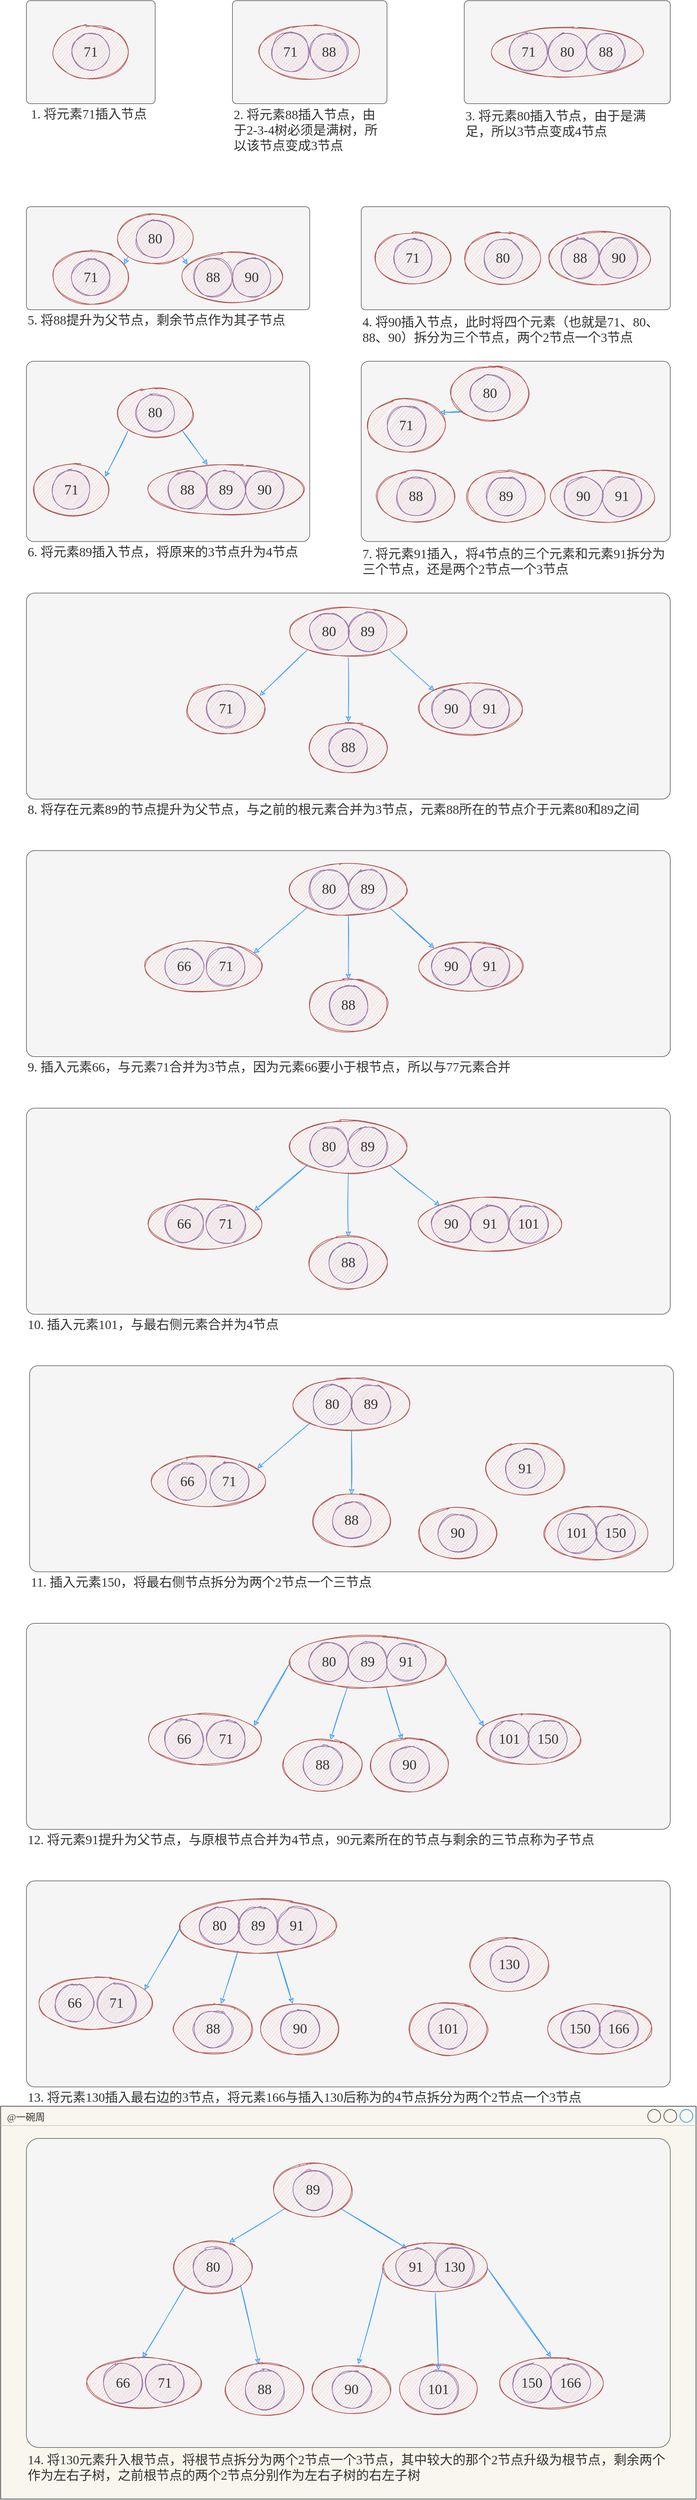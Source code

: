 <mxfile version="16.5.1" type="device"><diagram id="x1Kf8H1q3myXhaJAOiF7" name="第 1 页"><mxGraphModel dx="1289" dy="761" grid="1" gridSize="10" guides="1" tooltips="1" connect="1" arrows="1" fold="1" page="0" pageScale="1" pageWidth="827" pageHeight="1169" math="0" shadow="0"><root><mxCell id="0"/><mxCell id="1" parent="0"/><mxCell id="NaBA5yYeSIpX-ZdXdf0N-287" value="&lt;span style=&quot;color: rgb(51 , 51 , 51) ; text-align: center&quot;&gt;&lt;font style=&quot;font-size: 15px&quot;&gt;@一碗周&lt;/font&gt;&lt;/span&gt;" style="strokeWidth=1;shadow=0;dashed=0;align=center;html=1;shape=mxgraph.mockup.containers.window;align=left;verticalAlign=top;spacingLeft=8;strokeColor2=#008cff;strokeColor3=#c4c4c4;mainText=;fontSize=17;labelBackgroundColor=none;sketch=0;fontFamily=Comic Sans MS;fillColor=#f9f7ed;strokeColor=#36393d;" vertex="1" parent="1"><mxGeometry x="360" y="3630" width="1080" height="610" as="geometry"/></mxCell><mxCell id="NaBA5yYeSIpX-ZdXdf0N-50" value="" style="rounded=1;whiteSpace=wrap;html=1;sketch=0;fontFamily=Comic Sans MS;fontSize=20;fontColor=#333333;arcSize=4;fillColor=#f5f5f5;strokeColor=#666666;" vertex="1" parent="1"><mxGeometry x="1080" y="360" width="320" height="160" as="geometry"/></mxCell><mxCell id="NaBA5yYeSIpX-ZdXdf0N-48" value="" style="rounded=1;whiteSpace=wrap;html=1;sketch=0;fontFamily=Comic Sans MS;fontSize=20;fontColor=#333333;arcSize=4;fillColor=#f5f5f5;strokeColor=#666666;" vertex="1" parent="1"><mxGeometry x="720" y="360" width="240" height="160" as="geometry"/></mxCell><mxCell id="NaBA5yYeSIpX-ZdXdf0N-45" value="" style="rounded=1;whiteSpace=wrap;html=1;sketch=0;fontFamily=Comic Sans MS;fontSize=20;fontColor=#333333;arcSize=4;fillColor=#f5f5f5;strokeColor=#666666;" vertex="1" parent="1"><mxGeometry x="400" y="360" width="200" height="160" as="geometry"/></mxCell><mxCell id="NaBA5yYeSIpX-ZdXdf0N-3" value="" style="ellipse;whiteSpace=wrap;html=1;sketch=1;fillColor=#f8cecc;strokeColor=#b85450;" vertex="1" parent="1"><mxGeometry x="760" y="400" width="160" height="80" as="geometry"/></mxCell><mxCell id="NaBA5yYeSIpX-ZdXdf0N-1" value="&lt;span style=&quot;color: rgb(51 , 51 , 51) ; font-family: &amp;#34;comic sans ms&amp;#34; ; font-size: 22px&quot;&gt;71&lt;/span&gt;" style="ellipse;whiteSpace=wrap;html=1;fillColor=#e1d5e7;strokeColor=#9673a6;sketch=1;" vertex="1" parent="1"><mxGeometry x="780" y="410" width="60" height="60" as="geometry"/></mxCell><mxCell id="NaBA5yYeSIpX-ZdXdf0N-2" value="" style="ellipse;whiteSpace=wrap;html=1;sketch=1;fillColor=#f8cecc;strokeColor=#b85450;" vertex="1" parent="1"><mxGeometry x="440" y="400" width="120" height="80" as="geometry"/></mxCell><mxCell id="NaBA5yYeSIpX-ZdXdf0N-5" value="&lt;span style=&quot;color: rgb(51 , 51 , 51) ; font-family: &amp;#34;comic sans ms&amp;#34; ; font-size: 22px&quot;&gt;71&lt;/span&gt;" style="ellipse;whiteSpace=wrap;html=1;fillColor=#e1d5e7;strokeColor=#9673a6;sketch=1;" vertex="1" parent="1"><mxGeometry x="470" y="410" width="60" height="60" as="geometry"/></mxCell><mxCell id="NaBA5yYeSIpX-ZdXdf0N-6" value="&lt;font color=&quot;#333333&quot; face=&quot;comic sans ms&quot;&gt;&lt;span style=&quot;font-size: 22px&quot;&gt;88&lt;/span&gt;&lt;/font&gt;" style="ellipse;whiteSpace=wrap;html=1;fillColor=#e1d5e7;strokeColor=#9673a6;sketch=1;" vertex="1" parent="1"><mxGeometry x="840" y="410" width="60" height="60" as="geometry"/></mxCell><mxCell id="NaBA5yYeSIpX-ZdXdf0N-46" value="1. 将元素71插入节点" style="text;html=1;strokeColor=none;fillColor=none;align=left;verticalAlign=middle;whiteSpace=wrap;rounded=0;sketch=0;fontFamily=Comic Sans MS;fontSize=20;fontColor=#333333;" vertex="1" parent="1"><mxGeometry x="405" y="520" width="190" height="30" as="geometry"/></mxCell><mxCell id="NaBA5yYeSIpX-ZdXdf0N-49" value="2. 将元素88插入节点，由于2-3-4树必须是满树，所以该节点变成3节点" style="text;html=1;strokeColor=none;fillColor=none;align=left;verticalAlign=middle;whiteSpace=wrap;rounded=0;sketch=0;fontFamily=Comic Sans MS;fontSize=20;fontColor=#333333;" vertex="1" parent="1"><mxGeometry x="720" y="520" width="240" height="80" as="geometry"/></mxCell><mxCell id="NaBA5yYeSIpX-ZdXdf0N-51" value="" style="ellipse;whiteSpace=wrap;html=1;sketch=1;fillColor=#f8cecc;strokeColor=#b85450;" vertex="1" parent="1"><mxGeometry x="1120" y="400" width="240" height="80" as="geometry"/></mxCell><mxCell id="NaBA5yYeSIpX-ZdXdf0N-52" value="&lt;span style=&quot;color: rgb(51 , 51 , 51) ; font-family: &amp;#34;comic sans ms&amp;#34; ; font-size: 22px&quot;&gt;71&lt;/span&gt;" style="ellipse;whiteSpace=wrap;html=1;fillColor=#e1d5e7;strokeColor=#9673a6;sketch=1;" vertex="1" parent="1"><mxGeometry x="1150" y="410" width="60" height="60" as="geometry"/></mxCell><mxCell id="NaBA5yYeSIpX-ZdXdf0N-53" value="&lt;font style=&quot;font-size: 22px&quot; face=&quot;Comic Sans MS&quot; color=&quot;#333333&quot;&gt;80&lt;/font&gt;" style="ellipse;whiteSpace=wrap;html=1;fillColor=#e1d5e7;strokeColor=#9673a6;sketch=1;" vertex="1" parent="1"><mxGeometry x="1210" y="410" width="60" height="60" as="geometry"/></mxCell><mxCell id="NaBA5yYeSIpX-ZdXdf0N-54" value="&lt;font color=&quot;#333333&quot; face=&quot;Comic Sans MS&quot;&gt;&lt;span style=&quot;font-size: 22px&quot;&gt;88&lt;/span&gt;&lt;/font&gt;" style="ellipse;whiteSpace=wrap;html=1;fillColor=#e1d5e7;strokeColor=#9673a6;sketch=1;" vertex="1" parent="1"><mxGeometry x="1270" y="410" width="60" height="60" as="geometry"/></mxCell><mxCell id="NaBA5yYeSIpX-ZdXdf0N-60" value="3. 将元素80插入节点，由于是满足，所以3节点变成4节点" style="text;html=1;strokeColor=none;fillColor=none;align=left;verticalAlign=middle;whiteSpace=wrap;rounded=0;sketch=0;fontFamily=Comic Sans MS;fontSize=20;fontColor=#333333;" vertex="1" parent="1"><mxGeometry x="1080" y="520" width="320" height="60" as="geometry"/></mxCell><mxCell id="NaBA5yYeSIpX-ZdXdf0N-61" value="" style="rounded=1;whiteSpace=wrap;html=1;sketch=0;fontFamily=Comic Sans MS;fontSize=20;fontColor=#333333;arcSize=4;fillColor=#f5f5f5;strokeColor=#666666;" vertex="1" parent="1"><mxGeometry x="920" y="680" width="480" height="160" as="geometry"/></mxCell><mxCell id="NaBA5yYeSIpX-ZdXdf0N-66" value="4. 将90插入节点，此时将四个元素（也就是71、80、88、90）拆分为三个节点，两个2节点一个3节点" style="text;html=1;strokeColor=none;fillColor=none;align=left;verticalAlign=middle;whiteSpace=wrap;rounded=0;sketch=0;fontFamily=Comic Sans MS;fontSize=20;fontColor=#333333;" vertex="1" parent="1"><mxGeometry x="920" y="840" width="480" height="60" as="geometry"/></mxCell><mxCell id="NaBA5yYeSIpX-ZdXdf0N-71" value="" style="ellipse;whiteSpace=wrap;html=1;sketch=1;fillColor=#f8cecc;strokeColor=#b85450;" vertex="1" parent="1"><mxGeometry x="940" y="720" width="120" height="80" as="geometry"/></mxCell><mxCell id="NaBA5yYeSIpX-ZdXdf0N-72" value="&lt;span style=&quot;color: rgb(51 , 51 , 51) ; font-family: &amp;#34;comic sans ms&amp;#34; ; font-size: 22px&quot;&gt;71&lt;/span&gt;" style="ellipse;whiteSpace=wrap;html=1;fillColor=#e1d5e7;strokeColor=#9673a6;sketch=1;" vertex="1" parent="1"><mxGeometry x="970" y="730" width="60" height="60" as="geometry"/></mxCell><mxCell id="NaBA5yYeSIpX-ZdXdf0N-73" value="" style="ellipse;whiteSpace=wrap;html=1;sketch=1;fillColor=#f8cecc;strokeColor=#b85450;" vertex="1" parent="1"><mxGeometry x="1080" y="720" width="120" height="80" as="geometry"/></mxCell><mxCell id="NaBA5yYeSIpX-ZdXdf0N-74" value="&lt;span style=&quot;color: rgb(51 , 51 , 51) ; font-family: &amp;#34;comic sans ms&amp;#34; ; font-size: 22px&quot;&gt;80&lt;/span&gt;" style="ellipse;whiteSpace=wrap;html=1;fillColor=#e1d5e7;strokeColor=#9673a6;sketch=1;" vertex="1" parent="1"><mxGeometry x="1110" y="730" width="60" height="60" as="geometry"/></mxCell><mxCell id="NaBA5yYeSIpX-ZdXdf0N-75" value="" style="ellipse;whiteSpace=wrap;html=1;sketch=1;fillColor=#f8cecc;strokeColor=#b85450;" vertex="1" parent="1"><mxGeometry x="1210" y="720" width="160" height="80" as="geometry"/></mxCell><mxCell id="NaBA5yYeSIpX-ZdXdf0N-76" value="&lt;span style=&quot;color: rgb(51 , 51 , 51) ; font-family: &amp;#34;comic sans ms&amp;#34; ; font-size: 22px&quot;&gt;88&lt;/span&gt;" style="ellipse;whiteSpace=wrap;html=1;fillColor=#e1d5e7;strokeColor=#9673a6;sketch=1;" vertex="1" parent="1"><mxGeometry x="1230" y="730" width="60" height="60" as="geometry"/></mxCell><mxCell id="NaBA5yYeSIpX-ZdXdf0N-77" value="&lt;font color=&quot;#333333&quot; face=&quot;comic sans ms&quot;&gt;&lt;span style=&quot;font-size: 22px&quot;&gt;90&lt;/span&gt;&lt;/font&gt;" style="ellipse;whiteSpace=wrap;html=1;fillColor=#e1d5e7;strokeColor=#9673a6;sketch=1;" vertex="1" parent="1"><mxGeometry x="1290" y="730" width="60" height="60" as="geometry"/></mxCell><mxCell id="NaBA5yYeSIpX-ZdXdf0N-78" value="" style="rounded=1;whiteSpace=wrap;html=1;sketch=0;fontFamily=Comic Sans MS;fontSize=20;fontColor=#333333;arcSize=4;fillColor=#f5f5f5;strokeColor=#666666;" vertex="1" parent="1"><mxGeometry x="400" y="680" width="440" height="160" as="geometry"/></mxCell><mxCell id="NaBA5yYeSIpX-ZdXdf0N-79" value="5. 将88提升为父节点，剩余节点作为其子节点" style="text;html=1;strokeColor=none;fillColor=none;align=left;verticalAlign=middle;whiteSpace=wrap;rounded=0;sketch=0;fontFamily=Comic Sans MS;fontSize=20;fontColor=#333333;" vertex="1" parent="1"><mxGeometry x="400" y="840" width="480" height="30" as="geometry"/></mxCell><mxCell id="NaBA5yYeSIpX-ZdXdf0N-80" value="" style="ellipse;whiteSpace=wrap;html=1;sketch=1;fillColor=#f8cecc;strokeColor=#b85450;" vertex="1" parent="1"><mxGeometry x="440" y="750" width="120" height="80" as="geometry"/></mxCell><mxCell id="NaBA5yYeSIpX-ZdXdf0N-81" value="&lt;span style=&quot;color: rgb(51 , 51 , 51) ; font-family: &amp;#34;comic sans ms&amp;#34; ; font-size: 22px&quot;&gt;71&lt;/span&gt;" style="ellipse;whiteSpace=wrap;html=1;fillColor=#e1d5e7;strokeColor=#9673a6;sketch=1;" vertex="1" parent="1"><mxGeometry x="470" y="760" width="60" height="60" as="geometry"/></mxCell><mxCell id="NaBA5yYeSIpX-ZdXdf0N-87" style="edgeStyle=none;rounded=0;sketch=1;orthogonalLoop=1;jettySize=auto;html=1;exitX=1;exitY=1;exitDx=0;exitDy=0;entryX=0.063;entryY=0.25;entryDx=0;entryDy=0;entryPerimeter=0;fontFamily=Comic Sans MS;fontSize=20;fontColor=#333333;strokeColor=#3399FF;strokeWidth=1;" edge="1" parent="1" source="NaBA5yYeSIpX-ZdXdf0N-82" target="NaBA5yYeSIpX-ZdXdf0N-84"><mxGeometry relative="1" as="geometry"/></mxCell><mxCell id="NaBA5yYeSIpX-ZdXdf0N-88" style="edgeStyle=none;rounded=0;sketch=1;orthogonalLoop=1;jettySize=auto;html=1;exitX=0;exitY=1;exitDx=0;exitDy=0;entryX=0.934;entryY=0.244;entryDx=0;entryDy=0;entryPerimeter=0;fontFamily=Comic Sans MS;fontSize=20;fontColor=#333333;strokeColor=#3399FF;strokeWidth=1;" edge="1" parent="1" source="NaBA5yYeSIpX-ZdXdf0N-82" target="NaBA5yYeSIpX-ZdXdf0N-80"><mxGeometry relative="1" as="geometry"/></mxCell><mxCell id="NaBA5yYeSIpX-ZdXdf0N-82" value="" style="ellipse;whiteSpace=wrap;html=1;sketch=1;fillColor=#f8cecc;strokeColor=#b85450;" vertex="1" parent="1"><mxGeometry x="540" y="690" width="120" height="80" as="geometry"/></mxCell><mxCell id="NaBA5yYeSIpX-ZdXdf0N-83" value="&lt;span style=&quot;color: rgb(51 , 51 , 51) ; font-family: &amp;#34;comic sans ms&amp;#34; ; font-size: 22px&quot;&gt;80&lt;/span&gt;" style="ellipse;whiteSpace=wrap;html=1;fillColor=#e1d5e7;strokeColor=#9673a6;sketch=1;" vertex="1" parent="1"><mxGeometry x="570" y="700" width="60" height="60" as="geometry"/></mxCell><mxCell id="NaBA5yYeSIpX-ZdXdf0N-84" value="" style="ellipse;whiteSpace=wrap;html=1;sketch=1;fillColor=#f8cecc;strokeColor=#b85450;" vertex="1" parent="1"><mxGeometry x="640" y="750" width="160" height="80" as="geometry"/></mxCell><mxCell id="NaBA5yYeSIpX-ZdXdf0N-85" value="&lt;span style=&quot;color: rgb(51 , 51 , 51) ; font-family: &amp;#34;comic sans ms&amp;#34; ; font-size: 22px&quot;&gt;88&lt;/span&gt;" style="ellipse;whiteSpace=wrap;html=1;fillColor=#e1d5e7;strokeColor=#9673a6;sketch=1;" vertex="1" parent="1"><mxGeometry x="660" y="760" width="60" height="60" as="geometry"/></mxCell><mxCell id="NaBA5yYeSIpX-ZdXdf0N-86" value="&lt;font color=&quot;#333333&quot; face=&quot;comic sans ms&quot;&gt;&lt;span style=&quot;font-size: 22px&quot;&gt;90&lt;/span&gt;&lt;/font&gt;" style="ellipse;whiteSpace=wrap;html=1;fillColor=#e1d5e7;strokeColor=#9673a6;sketch=1;" vertex="1" parent="1"><mxGeometry x="720" y="760" width="60" height="60" as="geometry"/></mxCell><mxCell id="NaBA5yYeSIpX-ZdXdf0N-89" value="" style="rounded=1;whiteSpace=wrap;html=1;sketch=0;fontFamily=Comic Sans MS;fontSize=20;fontColor=#333333;arcSize=4;fillColor=#f5f5f5;strokeColor=#666666;" vertex="1" parent="1"><mxGeometry x="400" y="920" width="440" height="280" as="geometry"/></mxCell><mxCell id="NaBA5yYeSIpX-ZdXdf0N-90" value="6. 将元素89插入节点，将原来的3节点升为4节点" style="text;html=1;strokeColor=none;fillColor=none;align=left;verticalAlign=middle;whiteSpace=wrap;rounded=0;sketch=0;fontFamily=Comic Sans MS;fontSize=20;fontColor=#333333;" vertex="1" parent="1"><mxGeometry x="400" y="1200" width="440" height="30" as="geometry"/></mxCell><mxCell id="NaBA5yYeSIpX-ZdXdf0N-91" value="" style="ellipse;whiteSpace=wrap;html=1;sketch=1;fillColor=#f8cecc;strokeColor=#b85450;" vertex="1" parent="1"><mxGeometry x="410" y="1080" width="120" height="80" as="geometry"/></mxCell><mxCell id="NaBA5yYeSIpX-ZdXdf0N-92" value="&lt;span style=&quot;color: rgb(51 , 51 , 51) ; font-family: &amp;#34;comic sans ms&amp;#34; ; font-size: 22px&quot;&gt;71&lt;/span&gt;" style="ellipse;whiteSpace=wrap;html=1;fillColor=#e1d5e7;strokeColor=#9673a6;sketch=1;" vertex="1" parent="1"><mxGeometry x="440" y="1090" width="60" height="60" as="geometry"/></mxCell><mxCell id="NaBA5yYeSIpX-ZdXdf0N-94" style="edgeStyle=none;rounded=0;sketch=1;orthogonalLoop=1;jettySize=auto;html=1;exitX=0;exitY=1;exitDx=0;exitDy=0;entryX=0.934;entryY=0.244;entryDx=0;entryDy=0;entryPerimeter=0;fontFamily=Comic Sans MS;fontSize=20;fontColor=#333333;strokeColor=#3399FF;strokeWidth=1;" edge="1" parent="1" source="NaBA5yYeSIpX-ZdXdf0N-95" target="NaBA5yYeSIpX-ZdXdf0N-91"><mxGeometry relative="1" as="geometry"/></mxCell><mxCell id="NaBA5yYeSIpX-ZdXdf0N-105" style="edgeStyle=none;rounded=0;sketch=1;orthogonalLoop=1;jettySize=auto;html=1;exitX=1;exitY=1;exitDx=0;exitDy=0;fontFamily=Comic Sans MS;fontSize=20;fontColor=#333333;strokeColor=#3399FF;strokeWidth=1;" edge="1" parent="1" source="NaBA5yYeSIpX-ZdXdf0N-95" target="NaBA5yYeSIpX-ZdXdf0N-101"><mxGeometry relative="1" as="geometry"/></mxCell><mxCell id="NaBA5yYeSIpX-ZdXdf0N-95" value="" style="ellipse;whiteSpace=wrap;html=1;sketch=1;fillColor=#f8cecc;strokeColor=#b85450;" vertex="1" parent="1"><mxGeometry x="540" y="960" width="120" height="80" as="geometry"/></mxCell><mxCell id="NaBA5yYeSIpX-ZdXdf0N-96" value="&lt;span style=&quot;color: rgb(51 , 51 , 51) ; font-family: &amp;#34;comic sans ms&amp;#34; ; font-size: 22px&quot;&gt;80&lt;/span&gt;" style="ellipse;whiteSpace=wrap;html=1;fillColor=#e1d5e7;strokeColor=#9673a6;sketch=1;" vertex="1" parent="1"><mxGeometry x="570" y="970" width="60" height="60" as="geometry"/></mxCell><mxCell id="NaBA5yYeSIpX-ZdXdf0N-101" value="" style="ellipse;whiteSpace=wrap;html=1;sketch=1;fillColor=#f8cecc;strokeColor=#b85450;" vertex="1" parent="1"><mxGeometry x="590" y="1080" width="240" height="80" as="geometry"/></mxCell><mxCell id="NaBA5yYeSIpX-ZdXdf0N-102" value="&lt;font color=&quot;#333333&quot; face=&quot;Comic Sans MS&quot;&gt;&lt;span style=&quot;font-size: 22px&quot;&gt;88&lt;/span&gt;&lt;/font&gt;" style="ellipse;whiteSpace=wrap;html=1;fillColor=#e1d5e7;strokeColor=#9673a6;sketch=1;" vertex="1" parent="1"><mxGeometry x="620" y="1090" width="60" height="60" as="geometry"/></mxCell><mxCell id="NaBA5yYeSIpX-ZdXdf0N-103" value="&lt;font style=&quot;font-size: 22px&quot; face=&quot;Comic Sans MS&quot; color=&quot;#333333&quot;&gt;89&lt;/font&gt;" style="ellipse;whiteSpace=wrap;html=1;fillColor=#e1d5e7;strokeColor=#9673a6;sketch=1;" vertex="1" parent="1"><mxGeometry x="680" y="1090" width="60" height="60" as="geometry"/></mxCell><mxCell id="NaBA5yYeSIpX-ZdXdf0N-104" value="&lt;font color=&quot;#333333&quot; face=&quot;Comic Sans MS&quot;&gt;&lt;span style=&quot;font-size: 22px&quot;&gt;90&lt;/span&gt;&lt;/font&gt;" style="ellipse;whiteSpace=wrap;html=1;fillColor=#e1d5e7;strokeColor=#9673a6;sketch=1;" vertex="1" parent="1"><mxGeometry x="740" y="1090" width="60" height="60" as="geometry"/></mxCell><mxCell id="NaBA5yYeSIpX-ZdXdf0N-106" value="" style="rounded=1;whiteSpace=wrap;html=1;sketch=0;fontFamily=Comic Sans MS;fontSize=20;fontColor=#333333;arcSize=4;fillColor=#f5f5f5;strokeColor=#666666;" vertex="1" parent="1"><mxGeometry x="920" y="920" width="480" height="280" as="geometry"/></mxCell><mxCell id="NaBA5yYeSIpX-ZdXdf0N-107" value="7. 将元素91插入，将4节点的三个元素和元素91拆分为三个节点，还是两个2节点一个3节点" style="text;html=1;strokeColor=none;fillColor=none;align=left;verticalAlign=middle;whiteSpace=wrap;rounded=0;sketch=0;fontFamily=Comic Sans MS;fontSize=20;fontColor=#333333;" vertex="1" parent="1"><mxGeometry x="920" y="1200" width="480" height="60" as="geometry"/></mxCell><mxCell id="NaBA5yYeSIpX-ZdXdf0N-108" value="" style="ellipse;whiteSpace=wrap;html=1;sketch=1;fillColor=#f8cecc;strokeColor=#b85450;" vertex="1" parent="1"><mxGeometry x="930" y="980" width="120" height="80" as="geometry"/></mxCell><mxCell id="NaBA5yYeSIpX-ZdXdf0N-109" value="&lt;span style=&quot;color: rgb(51 , 51 , 51) ; font-family: &amp;#34;comic sans ms&amp;#34; ; font-size: 22px&quot;&gt;71&lt;/span&gt;" style="ellipse;whiteSpace=wrap;html=1;fillColor=#e1d5e7;strokeColor=#9673a6;sketch=1;" vertex="1" parent="1"><mxGeometry x="960" y="990" width="60" height="60" as="geometry"/></mxCell><mxCell id="NaBA5yYeSIpX-ZdXdf0N-110" style="edgeStyle=none;rounded=0;sketch=1;orthogonalLoop=1;jettySize=auto;html=1;exitX=0;exitY=1;exitDx=0;exitDy=0;entryX=0.934;entryY=0.244;entryDx=0;entryDy=0;entryPerimeter=0;fontFamily=Comic Sans MS;fontSize=20;fontColor=#333333;strokeColor=#3399FF;strokeWidth=1;" edge="1" parent="1" source="NaBA5yYeSIpX-ZdXdf0N-112" target="NaBA5yYeSIpX-ZdXdf0N-108"><mxGeometry relative="1" as="geometry"/></mxCell><mxCell id="NaBA5yYeSIpX-ZdXdf0N-112" value="" style="ellipse;whiteSpace=wrap;html=1;sketch=1;fillColor=#f8cecc;strokeColor=#b85450;" vertex="1" parent="1"><mxGeometry x="1060" y="930" width="120" height="80" as="geometry"/></mxCell><mxCell id="NaBA5yYeSIpX-ZdXdf0N-113" value="&lt;span style=&quot;color: rgb(51 , 51 , 51) ; font-family: &amp;#34;comic sans ms&amp;#34; ; font-size: 22px&quot;&gt;80&lt;/span&gt;" style="ellipse;whiteSpace=wrap;html=1;fillColor=#e1d5e7;strokeColor=#9673a6;sketch=1;" vertex="1" parent="1"><mxGeometry x="1090" y="940" width="60" height="60" as="geometry"/></mxCell><mxCell id="NaBA5yYeSIpX-ZdXdf0N-118" value="" style="ellipse;whiteSpace=wrap;html=1;sketch=1;fillColor=#f8cecc;strokeColor=#b85450;" vertex="1" parent="1"><mxGeometry x="945" y="1090" width="120" height="80" as="geometry"/></mxCell><mxCell id="NaBA5yYeSIpX-ZdXdf0N-119" value="&lt;span style=&quot;color: rgb(51 , 51 , 51) ; font-family: &amp;#34;comic sans ms&amp;#34; ; font-size: 22px&quot;&gt;88&lt;/span&gt;" style="ellipse;whiteSpace=wrap;html=1;fillColor=#e1d5e7;strokeColor=#9673a6;sketch=1;" vertex="1" parent="1"><mxGeometry x="975" y="1100" width="60" height="60" as="geometry"/></mxCell><mxCell id="NaBA5yYeSIpX-ZdXdf0N-120" value="" style="ellipse;whiteSpace=wrap;html=1;sketch=1;fillColor=#f8cecc;strokeColor=#b85450;" vertex="1" parent="1"><mxGeometry x="1085" y="1090" width="120" height="80" as="geometry"/></mxCell><mxCell id="NaBA5yYeSIpX-ZdXdf0N-121" value="&lt;span style=&quot;color: rgb(51 , 51 , 51) ; font-family: &amp;#34;comic sans ms&amp;#34; ; font-size: 22px&quot;&gt;89&lt;/span&gt;" style="ellipse;whiteSpace=wrap;html=1;fillColor=#e1d5e7;strokeColor=#9673a6;sketch=1;" vertex="1" parent="1"><mxGeometry x="1115" y="1100" width="60" height="60" as="geometry"/></mxCell><mxCell id="NaBA5yYeSIpX-ZdXdf0N-122" value="" style="ellipse;whiteSpace=wrap;html=1;sketch=1;fillColor=#f8cecc;strokeColor=#b85450;" vertex="1" parent="1"><mxGeometry x="1215" y="1090" width="160" height="80" as="geometry"/></mxCell><mxCell id="NaBA5yYeSIpX-ZdXdf0N-123" value="&lt;span style=&quot;color: rgb(51 , 51 , 51) ; font-family: &amp;#34;comic sans ms&amp;#34; ; font-size: 22px&quot;&gt;90&lt;/span&gt;" style="ellipse;whiteSpace=wrap;html=1;fillColor=#e1d5e7;strokeColor=#9673a6;sketch=1;" vertex="1" parent="1"><mxGeometry x="1235" y="1100" width="60" height="60" as="geometry"/></mxCell><mxCell id="NaBA5yYeSIpX-ZdXdf0N-124" value="&lt;font color=&quot;#333333&quot; face=&quot;comic sans ms&quot;&gt;&lt;span style=&quot;font-size: 22px&quot;&gt;91&lt;/span&gt;&lt;/font&gt;" style="ellipse;whiteSpace=wrap;html=1;fillColor=#e1d5e7;strokeColor=#9673a6;sketch=1;" vertex="1" parent="1"><mxGeometry x="1295" y="1100" width="60" height="60" as="geometry"/></mxCell><mxCell id="NaBA5yYeSIpX-ZdXdf0N-125" value="" style="rounded=1;whiteSpace=wrap;html=1;sketch=0;fontFamily=Comic Sans MS;fontSize=20;fontColor=#333333;arcSize=4;fillColor=#f5f5f5;strokeColor=#666666;" vertex="1" parent="1"><mxGeometry x="400" y="1280" width="1000" height="320" as="geometry"/></mxCell><mxCell id="NaBA5yYeSIpX-ZdXdf0N-126" value="8. 将存在元素89的节点提升为父节点，与之前的根元素合并为3节点，元素88所在的节点介于元素80和89之间" style="text;html=1;strokeColor=none;fillColor=none;align=left;verticalAlign=middle;whiteSpace=wrap;rounded=0;sketch=0;fontFamily=Comic Sans MS;fontSize=20;fontColor=#333333;" vertex="1" parent="1"><mxGeometry x="400" y="1600" width="1000" height="30" as="geometry"/></mxCell><mxCell id="NaBA5yYeSIpX-ZdXdf0N-127" value="" style="ellipse;whiteSpace=wrap;html=1;sketch=1;fillColor=#f8cecc;strokeColor=#b85450;" vertex="1" parent="1"><mxGeometry x="650" y="1420" width="120" height="80" as="geometry"/></mxCell><mxCell id="NaBA5yYeSIpX-ZdXdf0N-128" value="&lt;span style=&quot;color: rgb(51 , 51 , 51) ; font-family: &amp;#34;comic sans ms&amp;#34; ; font-size: 22px&quot;&gt;71&lt;/span&gt;" style="ellipse;whiteSpace=wrap;html=1;fillColor=#e1d5e7;strokeColor=#9673a6;sketch=1;" vertex="1" parent="1"><mxGeometry x="680" y="1430" width="60" height="60" as="geometry"/></mxCell><mxCell id="NaBA5yYeSIpX-ZdXdf0N-129" style="edgeStyle=none;rounded=0;sketch=1;orthogonalLoop=1;jettySize=auto;html=1;exitX=0;exitY=1;exitDx=0;exitDy=0;entryX=0.934;entryY=0.244;entryDx=0;entryDy=0;entryPerimeter=0;fontFamily=Comic Sans MS;fontSize=20;fontColor=#333333;strokeColor=#3399FF;strokeWidth=1;" edge="1" parent="1" source="NaBA5yYeSIpX-ZdXdf0N-130" target="NaBA5yYeSIpX-ZdXdf0N-127"><mxGeometry relative="1" as="geometry"/></mxCell><mxCell id="NaBA5yYeSIpX-ZdXdf0N-144" style="edgeStyle=none;rounded=0;sketch=1;orthogonalLoop=1;jettySize=auto;html=1;exitX=0.5;exitY=1;exitDx=0;exitDy=0;fontFamily=Comic Sans MS;fontSize=20;fontColor=#333333;strokeColor=#3399FF;strokeWidth=1;" edge="1" parent="1" source="NaBA5yYeSIpX-ZdXdf0N-130" target="NaBA5yYeSIpX-ZdXdf0N-132"><mxGeometry relative="1" as="geometry"/></mxCell><mxCell id="NaBA5yYeSIpX-ZdXdf0N-145" style="edgeStyle=none;rounded=0;sketch=1;orthogonalLoop=1;jettySize=auto;html=1;exitX=1;exitY=1;exitDx=0;exitDy=0;entryX=0;entryY=0;entryDx=0;entryDy=0;fontFamily=Comic Sans MS;fontSize=20;fontColor=#333333;strokeColor=#3399FF;strokeWidth=1;" edge="1" parent="1" source="NaBA5yYeSIpX-ZdXdf0N-130" target="NaBA5yYeSIpX-ZdXdf0N-136"><mxGeometry relative="1" as="geometry"/></mxCell><mxCell id="NaBA5yYeSIpX-ZdXdf0N-130" value="" style="ellipse;whiteSpace=wrap;html=1;sketch=1;fillColor=#f8cecc;strokeColor=#b85450;" vertex="1" parent="1"><mxGeometry x="810" y="1300" width="180" height="80" as="geometry"/></mxCell><mxCell id="NaBA5yYeSIpX-ZdXdf0N-131" value="&lt;span style=&quot;color: rgb(51 , 51 , 51) ; font-family: &amp;#34;comic sans ms&amp;#34; ; font-size: 22px&quot;&gt;80&lt;/span&gt;" style="ellipse;whiteSpace=wrap;html=1;fillColor=#e1d5e7;strokeColor=#9673a6;sketch=1;" vertex="1" parent="1"><mxGeometry x="840" y="1310" width="60" height="60" as="geometry"/></mxCell><mxCell id="NaBA5yYeSIpX-ZdXdf0N-132" value="" style="ellipse;whiteSpace=wrap;html=1;sketch=1;fillColor=#f8cecc;strokeColor=#b85450;" vertex="1" parent="1"><mxGeometry x="840" y="1480" width="120" height="80" as="geometry"/></mxCell><mxCell id="NaBA5yYeSIpX-ZdXdf0N-133" value="&lt;span style=&quot;color: rgb(51 , 51 , 51) ; font-family: &amp;#34;comic sans ms&amp;#34; ; font-size: 22px&quot;&gt;88&lt;/span&gt;" style="ellipse;whiteSpace=wrap;html=1;fillColor=#e1d5e7;strokeColor=#9673a6;sketch=1;" vertex="1" parent="1"><mxGeometry x="870" y="1490" width="60" height="60" as="geometry"/></mxCell><mxCell id="NaBA5yYeSIpX-ZdXdf0N-135" value="&lt;span style=&quot;color: rgb(51 , 51 , 51) ; font-family: &amp;#34;comic sans ms&amp;#34; ; font-size: 22px&quot;&gt;89&lt;/span&gt;" style="ellipse;whiteSpace=wrap;html=1;fillColor=#e1d5e7;strokeColor=#9673a6;sketch=1;" vertex="1" parent="1"><mxGeometry x="900" y="1310" width="60" height="60" as="geometry"/></mxCell><mxCell id="NaBA5yYeSIpX-ZdXdf0N-136" value="" style="ellipse;whiteSpace=wrap;html=1;sketch=1;fillColor=#f8cecc;strokeColor=#b85450;" vertex="1" parent="1"><mxGeometry x="1010" y="1420" width="160" height="80" as="geometry"/></mxCell><mxCell id="NaBA5yYeSIpX-ZdXdf0N-137" value="&lt;span style=&quot;color: rgb(51 , 51 , 51) ; font-family: &amp;#34;comic sans ms&amp;#34; ; font-size: 22px&quot;&gt;90&lt;/span&gt;" style="ellipse;whiteSpace=wrap;html=1;fillColor=#e1d5e7;strokeColor=#9673a6;sketch=1;" vertex="1" parent="1"><mxGeometry x="1030" y="1430" width="60" height="60" as="geometry"/></mxCell><mxCell id="NaBA5yYeSIpX-ZdXdf0N-138" value="&lt;font color=&quot;#333333&quot; face=&quot;comic sans ms&quot;&gt;&lt;span style=&quot;font-size: 22px&quot;&gt;91&lt;/span&gt;&lt;/font&gt;" style="ellipse;whiteSpace=wrap;html=1;fillColor=#e1d5e7;strokeColor=#9673a6;sketch=1;" vertex="1" parent="1"><mxGeometry x="1090" y="1430" width="60" height="60" as="geometry"/></mxCell><mxCell id="NaBA5yYeSIpX-ZdXdf0N-146" value="" style="rounded=1;whiteSpace=wrap;html=1;sketch=0;fontFamily=Comic Sans MS;fontSize=20;fontColor=#333333;arcSize=4;fillColor=#f5f5f5;strokeColor=#666666;" vertex="1" parent="1"><mxGeometry x="400" y="1680" width="1000" height="320" as="geometry"/></mxCell><mxCell id="NaBA5yYeSIpX-ZdXdf0N-147" value="9. 插入元素66，与元素71合并为3节点，因为元素66要小于根节点，所以与77元素合并" style="text;html=1;strokeColor=none;fillColor=none;align=left;verticalAlign=middle;whiteSpace=wrap;rounded=0;sketch=0;fontFamily=Comic Sans MS;fontSize=20;fontColor=#333333;" vertex="1" parent="1"><mxGeometry x="400" y="2000" width="1000" height="30" as="geometry"/></mxCell><mxCell id="NaBA5yYeSIpX-ZdXdf0N-148" value="" style="ellipse;whiteSpace=wrap;html=1;sketch=1;fillColor=#f8cecc;strokeColor=#b85450;" vertex="1" parent="1"><mxGeometry x="585" y="1820" width="180" height="80" as="geometry"/></mxCell><mxCell id="NaBA5yYeSIpX-ZdXdf0N-149" value="&lt;span style=&quot;color: rgb(51 , 51 , 51) ; font-family: &amp;#34;comic sans ms&amp;#34; ; font-size: 22px&quot;&gt;71&lt;/span&gt;" style="ellipse;whiteSpace=wrap;html=1;fillColor=#e1d5e7;strokeColor=#9673a6;sketch=1;" vertex="1" parent="1"><mxGeometry x="680" y="1830" width="60" height="60" as="geometry"/></mxCell><mxCell id="NaBA5yYeSIpX-ZdXdf0N-150" style="edgeStyle=none;rounded=0;sketch=1;orthogonalLoop=1;jettySize=auto;html=1;exitX=0;exitY=1;exitDx=0;exitDy=0;entryX=0.934;entryY=0.244;entryDx=0;entryDy=0;entryPerimeter=0;fontFamily=Comic Sans MS;fontSize=20;fontColor=#333333;strokeColor=#3399FF;strokeWidth=1;" edge="1" parent="1" source="NaBA5yYeSIpX-ZdXdf0N-153" target="NaBA5yYeSIpX-ZdXdf0N-148"><mxGeometry relative="1" as="geometry"/></mxCell><mxCell id="NaBA5yYeSIpX-ZdXdf0N-151" style="edgeStyle=none;rounded=0;sketch=1;orthogonalLoop=1;jettySize=auto;html=1;exitX=0.5;exitY=1;exitDx=0;exitDy=0;fontFamily=Comic Sans MS;fontSize=20;fontColor=#333333;strokeColor=#3399FF;strokeWidth=1;" edge="1" parent="1" source="NaBA5yYeSIpX-ZdXdf0N-153" target="NaBA5yYeSIpX-ZdXdf0N-155"><mxGeometry relative="1" as="geometry"/></mxCell><mxCell id="NaBA5yYeSIpX-ZdXdf0N-152" style="edgeStyle=none;rounded=0;sketch=1;orthogonalLoop=1;jettySize=auto;html=1;exitX=1;exitY=1;exitDx=0;exitDy=0;entryX=0;entryY=0;entryDx=0;entryDy=0;fontFamily=Comic Sans MS;fontSize=20;fontColor=#333333;strokeColor=#3399FF;strokeWidth=1;" edge="1" parent="1" source="NaBA5yYeSIpX-ZdXdf0N-153" target="NaBA5yYeSIpX-ZdXdf0N-158"><mxGeometry relative="1" as="geometry"/></mxCell><mxCell id="NaBA5yYeSIpX-ZdXdf0N-153" value="" style="ellipse;whiteSpace=wrap;html=1;sketch=1;fillColor=#f8cecc;strokeColor=#b85450;" vertex="1" parent="1"><mxGeometry x="810" y="1700" width="180" height="80" as="geometry"/></mxCell><mxCell id="NaBA5yYeSIpX-ZdXdf0N-154" value="&lt;span style=&quot;color: rgb(51 , 51 , 51) ; font-family: &amp;#34;comic sans ms&amp;#34; ; font-size: 22px&quot;&gt;80&lt;/span&gt;" style="ellipse;whiteSpace=wrap;html=1;fillColor=#e1d5e7;strokeColor=#9673a6;sketch=1;" vertex="1" parent="1"><mxGeometry x="840" y="1710" width="60" height="60" as="geometry"/></mxCell><mxCell id="NaBA5yYeSIpX-ZdXdf0N-155" value="" style="ellipse;whiteSpace=wrap;html=1;sketch=1;fillColor=#f8cecc;strokeColor=#b85450;" vertex="1" parent="1"><mxGeometry x="840" y="1880" width="120" height="80" as="geometry"/></mxCell><mxCell id="NaBA5yYeSIpX-ZdXdf0N-156" value="&lt;span style=&quot;color: rgb(51 , 51 , 51) ; font-family: &amp;#34;comic sans ms&amp;#34; ; font-size: 22px&quot;&gt;88&lt;/span&gt;" style="ellipse;whiteSpace=wrap;html=1;fillColor=#e1d5e7;strokeColor=#9673a6;sketch=1;" vertex="1" parent="1"><mxGeometry x="870" y="1890" width="60" height="60" as="geometry"/></mxCell><mxCell id="NaBA5yYeSIpX-ZdXdf0N-157" value="&lt;span style=&quot;color: rgb(51 , 51 , 51) ; font-family: &amp;#34;comic sans ms&amp;#34; ; font-size: 22px&quot;&gt;89&lt;/span&gt;" style="ellipse;whiteSpace=wrap;html=1;fillColor=#e1d5e7;strokeColor=#9673a6;sketch=1;" vertex="1" parent="1"><mxGeometry x="900" y="1710" width="60" height="60" as="geometry"/></mxCell><mxCell id="NaBA5yYeSIpX-ZdXdf0N-158" value="" style="ellipse;whiteSpace=wrap;html=1;sketch=1;fillColor=#f8cecc;strokeColor=#b85450;" vertex="1" parent="1"><mxGeometry x="1010" y="1820" width="160" height="80" as="geometry"/></mxCell><mxCell id="NaBA5yYeSIpX-ZdXdf0N-159" value="&lt;span style=&quot;color: rgb(51 , 51 , 51) ; font-family: &amp;#34;comic sans ms&amp;#34; ; font-size: 22px&quot;&gt;90&lt;/span&gt;" style="ellipse;whiteSpace=wrap;html=1;fillColor=#e1d5e7;strokeColor=#9673a6;sketch=1;" vertex="1" parent="1"><mxGeometry x="1030" y="1830" width="60" height="60" as="geometry"/></mxCell><mxCell id="NaBA5yYeSIpX-ZdXdf0N-160" value="&lt;font color=&quot;#333333&quot; face=&quot;comic sans ms&quot;&gt;&lt;span style=&quot;font-size: 22px&quot;&gt;91&lt;/span&gt;&lt;/font&gt;" style="ellipse;whiteSpace=wrap;html=1;fillColor=#e1d5e7;strokeColor=#9673a6;sketch=1;" vertex="1" parent="1"><mxGeometry x="1090" y="1830" width="60" height="60" as="geometry"/></mxCell><mxCell id="NaBA5yYeSIpX-ZdXdf0N-161" value="&lt;span style=&quot;color: rgb(51 , 51 , 51) ; font-family: &amp;#34;comic sans ms&amp;#34; ; font-size: 22px&quot;&gt;66&lt;/span&gt;" style="ellipse;whiteSpace=wrap;html=1;fillColor=#e1d5e7;strokeColor=#9673a6;sketch=1;" vertex="1" parent="1"><mxGeometry x="615" y="1830" width="60" height="60" as="geometry"/></mxCell><mxCell id="NaBA5yYeSIpX-ZdXdf0N-162" value="" style="rounded=1;whiteSpace=wrap;html=1;sketch=0;fontFamily=Comic Sans MS;fontSize=20;fontColor=#333333;arcSize=4;fillColor=#f5f5f5;strokeColor=#666666;" vertex="1" parent="1"><mxGeometry x="400" y="2080" width="1000" height="320" as="geometry"/></mxCell><mxCell id="NaBA5yYeSIpX-ZdXdf0N-163" value="10. 插入元素101，与最右侧元素合并为4节点" style="text;html=1;strokeColor=none;fillColor=none;align=left;verticalAlign=middle;whiteSpace=wrap;rounded=0;sketch=0;fontFamily=Comic Sans MS;fontSize=20;fontColor=#333333;" vertex="1" parent="1"><mxGeometry x="400" y="2400" width="1000" height="30" as="geometry"/></mxCell><mxCell id="NaBA5yYeSIpX-ZdXdf0N-164" value="" style="ellipse;whiteSpace=wrap;html=1;sketch=1;fillColor=#f8cecc;strokeColor=#b85450;" vertex="1" parent="1"><mxGeometry x="590" y="2220" width="175" height="80" as="geometry"/></mxCell><mxCell id="NaBA5yYeSIpX-ZdXdf0N-165" value="&lt;span style=&quot;color: rgb(51 , 51 , 51) ; font-family: &amp;#34;comic sans ms&amp;#34; ; font-size: 22px&quot;&gt;71&lt;/span&gt;" style="ellipse;whiteSpace=wrap;html=1;fillColor=#e1d5e7;strokeColor=#9673a6;sketch=1;" vertex="1" parent="1"><mxGeometry x="680" y="2230" width="60" height="60" as="geometry"/></mxCell><mxCell id="NaBA5yYeSIpX-ZdXdf0N-166" style="edgeStyle=none;rounded=0;sketch=1;orthogonalLoop=1;jettySize=auto;html=1;exitX=0;exitY=1;exitDx=0;exitDy=0;entryX=0.934;entryY=0.244;entryDx=0;entryDy=0;entryPerimeter=0;fontFamily=Comic Sans MS;fontSize=20;fontColor=#333333;strokeColor=#3399FF;strokeWidth=1;" edge="1" parent="1" source="NaBA5yYeSIpX-ZdXdf0N-169" target="NaBA5yYeSIpX-ZdXdf0N-164"><mxGeometry relative="1" as="geometry"/></mxCell><mxCell id="NaBA5yYeSIpX-ZdXdf0N-167" style="edgeStyle=none;rounded=0;sketch=1;orthogonalLoop=1;jettySize=auto;html=1;exitX=0.5;exitY=1;exitDx=0;exitDy=0;fontFamily=Comic Sans MS;fontSize=20;fontColor=#333333;strokeColor=#3399FF;strokeWidth=1;" edge="1" parent="1" source="NaBA5yYeSIpX-ZdXdf0N-169" target="NaBA5yYeSIpX-ZdXdf0N-171"><mxGeometry relative="1" as="geometry"/></mxCell><mxCell id="NaBA5yYeSIpX-ZdXdf0N-168" style="edgeStyle=none;rounded=0;sketch=1;orthogonalLoop=1;jettySize=auto;html=1;exitX=1;exitY=1;exitDx=0;exitDy=0;entryX=0;entryY=0;entryDx=0;entryDy=0;fontFamily=Comic Sans MS;fontSize=20;fontColor=#333333;strokeColor=#3399FF;strokeWidth=1;" edge="1" parent="1" source="NaBA5yYeSIpX-ZdXdf0N-169" target="NaBA5yYeSIpX-ZdXdf0N-174"><mxGeometry relative="1" as="geometry"/></mxCell><mxCell id="NaBA5yYeSIpX-ZdXdf0N-169" value="" style="ellipse;whiteSpace=wrap;html=1;sketch=1;fillColor=#f8cecc;strokeColor=#b85450;" vertex="1" parent="1"><mxGeometry x="810" y="2100" width="180" height="80" as="geometry"/></mxCell><mxCell id="NaBA5yYeSIpX-ZdXdf0N-170" value="&lt;span style=&quot;color: rgb(51 , 51 , 51) ; font-family: &amp;#34;comic sans ms&amp;#34; ; font-size: 22px&quot;&gt;80&lt;/span&gt;" style="ellipse;whiteSpace=wrap;html=1;fillColor=#e1d5e7;strokeColor=#9673a6;sketch=1;" vertex="1" parent="1"><mxGeometry x="840" y="2110" width="60" height="60" as="geometry"/></mxCell><mxCell id="NaBA5yYeSIpX-ZdXdf0N-171" value="" style="ellipse;whiteSpace=wrap;html=1;sketch=1;fillColor=#f8cecc;strokeColor=#b85450;" vertex="1" parent="1"><mxGeometry x="840" y="2280" width="120" height="80" as="geometry"/></mxCell><mxCell id="NaBA5yYeSIpX-ZdXdf0N-172" value="&lt;span style=&quot;color: rgb(51 , 51 , 51) ; font-family: &amp;#34;comic sans ms&amp;#34; ; font-size: 22px&quot;&gt;88&lt;/span&gt;" style="ellipse;whiteSpace=wrap;html=1;fillColor=#e1d5e7;strokeColor=#9673a6;sketch=1;" vertex="1" parent="1"><mxGeometry x="870" y="2290" width="60" height="60" as="geometry"/></mxCell><mxCell id="NaBA5yYeSIpX-ZdXdf0N-173" value="&lt;span style=&quot;color: rgb(51 , 51 , 51) ; font-family: &amp;#34;comic sans ms&amp;#34; ; font-size: 22px&quot;&gt;89&lt;/span&gt;" style="ellipse;whiteSpace=wrap;html=1;fillColor=#e1d5e7;strokeColor=#9673a6;sketch=1;" vertex="1" parent="1"><mxGeometry x="900" y="2110" width="60" height="60" as="geometry"/></mxCell><mxCell id="NaBA5yYeSIpX-ZdXdf0N-174" value="" style="ellipse;whiteSpace=wrap;html=1;sketch=1;fillColor=#f8cecc;strokeColor=#b85450;" vertex="1" parent="1"><mxGeometry x="1010" y="2220" width="220" height="80" as="geometry"/></mxCell><mxCell id="NaBA5yYeSIpX-ZdXdf0N-175" value="&lt;span style=&quot;color: rgb(51 , 51 , 51) ; font-family: &amp;#34;comic sans ms&amp;#34; ; font-size: 22px&quot;&gt;90&lt;/span&gt;" style="ellipse;whiteSpace=wrap;html=1;fillColor=#e1d5e7;strokeColor=#9673a6;sketch=1;" vertex="1" parent="1"><mxGeometry x="1030" y="2230" width="60" height="60" as="geometry"/></mxCell><mxCell id="NaBA5yYeSIpX-ZdXdf0N-176" value="&lt;font color=&quot;#333333&quot; face=&quot;comic sans ms&quot;&gt;&lt;span style=&quot;font-size: 22px&quot;&gt;91&lt;/span&gt;&lt;/font&gt;" style="ellipse;whiteSpace=wrap;html=1;fillColor=#e1d5e7;strokeColor=#9673a6;sketch=1;" vertex="1" parent="1"><mxGeometry x="1090" y="2230" width="60" height="60" as="geometry"/></mxCell><mxCell id="NaBA5yYeSIpX-ZdXdf0N-177" value="&lt;span style=&quot;color: rgb(51 , 51 , 51) ; font-family: &amp;#34;comic sans ms&amp;#34; ; font-size: 22px&quot;&gt;66&lt;/span&gt;" style="ellipse;whiteSpace=wrap;html=1;fillColor=#e1d5e7;strokeColor=#9673a6;sketch=1;" vertex="1" parent="1"><mxGeometry x="615" y="2230" width="60" height="60" as="geometry"/></mxCell><mxCell id="NaBA5yYeSIpX-ZdXdf0N-178" value="&lt;font color=&quot;#333333&quot; face=&quot;comic sans ms&quot;&gt;&lt;span style=&quot;font-size: 22px&quot;&gt;101&lt;/span&gt;&lt;/font&gt;" style="ellipse;whiteSpace=wrap;html=1;fillColor=#e1d5e7;strokeColor=#9673a6;sketch=1;" vertex="1" parent="1"><mxGeometry x="1150" y="2230" width="60" height="60" as="geometry"/></mxCell><mxCell id="NaBA5yYeSIpX-ZdXdf0N-179" value="" style="rounded=1;whiteSpace=wrap;html=1;sketch=0;fontFamily=Comic Sans MS;fontSize=20;fontColor=#333333;arcSize=4;fillColor=#f5f5f5;strokeColor=#666666;" vertex="1" parent="1"><mxGeometry x="405" y="2480" width="1000" height="320" as="geometry"/></mxCell><mxCell id="NaBA5yYeSIpX-ZdXdf0N-180" value="11. 插入元素150，将最右侧节点拆分为两个2节点一个三节点" style="text;html=1;strokeColor=none;fillColor=none;align=left;verticalAlign=middle;whiteSpace=wrap;rounded=0;sketch=0;fontFamily=Comic Sans MS;fontSize=20;fontColor=#333333;" vertex="1" parent="1"><mxGeometry x="405" y="2800" width="1000" height="30" as="geometry"/></mxCell><mxCell id="NaBA5yYeSIpX-ZdXdf0N-181" value="" style="ellipse;whiteSpace=wrap;html=1;sketch=1;fillColor=#f8cecc;strokeColor=#b85450;" vertex="1" parent="1"><mxGeometry x="595" y="2620" width="175" height="80" as="geometry"/></mxCell><mxCell id="NaBA5yYeSIpX-ZdXdf0N-182" value="&lt;span style=&quot;color: rgb(51 , 51 , 51) ; font-family: &amp;#34;comic sans ms&amp;#34; ; font-size: 22px&quot;&gt;71&lt;/span&gt;" style="ellipse;whiteSpace=wrap;html=1;fillColor=#e1d5e7;strokeColor=#9673a6;sketch=1;" vertex="1" parent="1"><mxGeometry x="685" y="2630" width="60" height="60" as="geometry"/></mxCell><mxCell id="NaBA5yYeSIpX-ZdXdf0N-183" style="edgeStyle=none;rounded=0;sketch=1;orthogonalLoop=1;jettySize=auto;html=1;exitX=0;exitY=1;exitDx=0;exitDy=0;entryX=0.934;entryY=0.244;entryDx=0;entryDy=0;entryPerimeter=0;fontFamily=Comic Sans MS;fontSize=20;fontColor=#333333;strokeColor=#3399FF;strokeWidth=1;" edge="1" parent="1" source="NaBA5yYeSIpX-ZdXdf0N-186" target="NaBA5yYeSIpX-ZdXdf0N-181"><mxGeometry relative="1" as="geometry"/></mxCell><mxCell id="NaBA5yYeSIpX-ZdXdf0N-184" style="edgeStyle=none;rounded=0;sketch=1;orthogonalLoop=1;jettySize=auto;html=1;exitX=0.5;exitY=1;exitDx=0;exitDy=0;fontFamily=Comic Sans MS;fontSize=20;fontColor=#333333;strokeColor=#3399FF;strokeWidth=1;" edge="1" parent="1" source="NaBA5yYeSIpX-ZdXdf0N-186" target="NaBA5yYeSIpX-ZdXdf0N-188"><mxGeometry relative="1" as="geometry"/></mxCell><mxCell id="NaBA5yYeSIpX-ZdXdf0N-186" value="" style="ellipse;whiteSpace=wrap;html=1;sketch=1;fillColor=#f8cecc;strokeColor=#b85450;" vertex="1" parent="1"><mxGeometry x="815" y="2500" width="180" height="80" as="geometry"/></mxCell><mxCell id="NaBA5yYeSIpX-ZdXdf0N-187" value="&lt;span style=&quot;color: rgb(51 , 51 , 51) ; font-family: &amp;#34;comic sans ms&amp;#34; ; font-size: 22px&quot;&gt;80&lt;/span&gt;" style="ellipse;whiteSpace=wrap;html=1;fillColor=#e1d5e7;strokeColor=#9673a6;sketch=1;" vertex="1" parent="1"><mxGeometry x="845" y="2510" width="60" height="60" as="geometry"/></mxCell><mxCell id="NaBA5yYeSIpX-ZdXdf0N-188" value="" style="ellipse;whiteSpace=wrap;html=1;sketch=1;fillColor=#f8cecc;strokeColor=#b85450;" vertex="1" parent="1"><mxGeometry x="845" y="2680" width="120" height="80" as="geometry"/></mxCell><mxCell id="NaBA5yYeSIpX-ZdXdf0N-189" value="&lt;span style=&quot;color: rgb(51 , 51 , 51) ; font-family: &amp;#34;comic sans ms&amp;#34; ; font-size: 22px&quot;&gt;88&lt;/span&gt;" style="ellipse;whiteSpace=wrap;html=1;fillColor=#e1d5e7;strokeColor=#9673a6;sketch=1;" vertex="1" parent="1"><mxGeometry x="875" y="2690" width="60" height="60" as="geometry"/></mxCell><mxCell id="NaBA5yYeSIpX-ZdXdf0N-190" value="&lt;span style=&quot;color: rgb(51 , 51 , 51) ; font-family: &amp;#34;comic sans ms&amp;#34; ; font-size: 22px&quot;&gt;89&lt;/span&gt;" style="ellipse;whiteSpace=wrap;html=1;fillColor=#e1d5e7;strokeColor=#9673a6;sketch=1;" vertex="1" parent="1"><mxGeometry x="905" y="2510" width="60" height="60" as="geometry"/></mxCell><mxCell id="NaBA5yYeSIpX-ZdXdf0N-194" value="&lt;span style=&quot;color: rgb(51 , 51 , 51) ; font-family: &amp;#34;comic sans ms&amp;#34; ; font-size: 22px&quot;&gt;66&lt;/span&gt;" style="ellipse;whiteSpace=wrap;html=1;fillColor=#e1d5e7;strokeColor=#9673a6;sketch=1;" vertex="1" parent="1"><mxGeometry x="620" y="2630" width="60" height="60" as="geometry"/></mxCell><mxCell id="NaBA5yYeSIpX-ZdXdf0N-196" value="" style="ellipse;whiteSpace=wrap;html=1;sketch=1;fillColor=#f8cecc;strokeColor=#b85450;" vertex="1" parent="1"><mxGeometry x="1010" y="2700" width="120" height="80" as="geometry"/></mxCell><mxCell id="NaBA5yYeSIpX-ZdXdf0N-197" value="&lt;span style=&quot;color: rgb(51 , 51 , 51) ; font-family: &amp;#34;comic sans ms&amp;#34; ; font-size: 22px&quot;&gt;90&lt;/span&gt;" style="ellipse;whiteSpace=wrap;html=1;fillColor=#e1d5e7;strokeColor=#9673a6;sketch=1;" vertex="1" parent="1"><mxGeometry x="1040" y="2710" width="60" height="60" as="geometry"/></mxCell><mxCell id="NaBA5yYeSIpX-ZdXdf0N-198" value="" style="ellipse;whiteSpace=wrap;html=1;sketch=1;fillColor=#f8cecc;strokeColor=#b85450;" vertex="1" parent="1"><mxGeometry x="1115" y="2600" width="120" height="80" as="geometry"/></mxCell><mxCell id="NaBA5yYeSIpX-ZdXdf0N-199" value="&lt;span style=&quot;color: rgb(51 , 51 , 51) ; font-family: &amp;#34;comic sans ms&amp;#34; ; font-size: 22px&quot;&gt;91&lt;/span&gt;" style="ellipse;whiteSpace=wrap;html=1;fillColor=#e1d5e7;strokeColor=#9673a6;sketch=1;" vertex="1" parent="1"><mxGeometry x="1145" y="2610" width="60" height="60" as="geometry"/></mxCell><mxCell id="NaBA5yYeSIpX-ZdXdf0N-200" value="" style="ellipse;whiteSpace=wrap;html=1;sketch=1;fillColor=#f8cecc;strokeColor=#b85450;" vertex="1" parent="1"><mxGeometry x="1205" y="2700" width="160" height="80" as="geometry"/></mxCell><mxCell id="NaBA5yYeSIpX-ZdXdf0N-201" value="&lt;span style=&quot;color: rgb(51 , 51 , 51) ; font-family: &amp;#34;comic sans ms&amp;#34; ; font-size: 22px&quot;&gt;101&lt;/span&gt;" style="ellipse;whiteSpace=wrap;html=1;fillColor=#e1d5e7;strokeColor=#9673a6;sketch=1;" vertex="1" parent="1"><mxGeometry x="1225" y="2710" width="60" height="60" as="geometry"/></mxCell><mxCell id="NaBA5yYeSIpX-ZdXdf0N-202" value="&lt;font color=&quot;#333333&quot; face=&quot;comic sans ms&quot;&gt;&lt;span style=&quot;font-size: 22px&quot;&gt;150&lt;/span&gt;&lt;/font&gt;" style="ellipse;whiteSpace=wrap;html=1;fillColor=#e1d5e7;strokeColor=#9673a6;sketch=1;" vertex="1" parent="1"><mxGeometry x="1285" y="2710" width="60" height="60" as="geometry"/></mxCell><mxCell id="NaBA5yYeSIpX-ZdXdf0N-203" value="" style="rounded=1;whiteSpace=wrap;html=1;sketch=0;fontFamily=Comic Sans MS;fontSize=20;fontColor=#333333;arcSize=4;fillColor=#f5f5f5;strokeColor=#666666;" vertex="1" parent="1"><mxGeometry x="400" y="2880" width="1000" height="320" as="geometry"/></mxCell><mxCell id="NaBA5yYeSIpX-ZdXdf0N-204" value="12. 将元素91提升为父节点，与原根节点合并为4节点，90元素所在的节点与剩余的三节点称为子节点" style="text;html=1;strokeColor=none;fillColor=none;align=left;verticalAlign=middle;whiteSpace=wrap;rounded=0;sketch=0;fontFamily=Comic Sans MS;fontSize=20;fontColor=#333333;" vertex="1" parent="1"><mxGeometry x="400" y="3200" width="1000" height="30" as="geometry"/></mxCell><mxCell id="NaBA5yYeSIpX-ZdXdf0N-205" value="" style="ellipse;whiteSpace=wrap;html=1;sketch=1;fillColor=#f8cecc;strokeColor=#b85450;" vertex="1" parent="1"><mxGeometry x="590" y="3020" width="175" height="80" as="geometry"/></mxCell><mxCell id="NaBA5yYeSIpX-ZdXdf0N-206" value="&lt;span style=&quot;color: rgb(51 , 51 , 51) ; font-family: &amp;#34;comic sans ms&amp;#34; ; font-size: 22px&quot;&gt;71&lt;/span&gt;" style="ellipse;whiteSpace=wrap;html=1;fillColor=#e1d5e7;strokeColor=#9673a6;sketch=1;" vertex="1" parent="1"><mxGeometry x="680" y="3030" width="60" height="60" as="geometry"/></mxCell><mxCell id="NaBA5yYeSIpX-ZdXdf0N-207" style="edgeStyle=none;rounded=0;sketch=1;orthogonalLoop=1;jettySize=auto;html=1;exitX=0;exitY=0.5;exitDx=0;exitDy=0;entryX=0.934;entryY=0.244;entryDx=0;entryDy=0;entryPerimeter=0;fontFamily=Comic Sans MS;fontSize=20;fontColor=#333333;strokeColor=#3399FF;strokeWidth=1;" edge="1" parent="1" source="NaBA5yYeSIpX-ZdXdf0N-209" target="NaBA5yYeSIpX-ZdXdf0N-205"><mxGeometry relative="1" as="geometry"/></mxCell><mxCell id="NaBA5yYeSIpX-ZdXdf0N-208" style="edgeStyle=none;rounded=0;sketch=1;orthogonalLoop=1;jettySize=auto;html=1;exitX=0.369;exitY=0.984;exitDx=0;exitDy=0;fontFamily=Comic Sans MS;fontSize=20;fontColor=#333333;strokeColor=#3399FF;strokeWidth=1;exitPerimeter=0;" edge="1" parent="1" source="NaBA5yYeSIpX-ZdXdf0N-209" target="NaBA5yYeSIpX-ZdXdf0N-211"><mxGeometry relative="1" as="geometry"/></mxCell><mxCell id="NaBA5yYeSIpX-ZdXdf0N-222" style="edgeStyle=none;rounded=0;sketch=1;orthogonalLoop=1;jettySize=auto;html=1;exitX=0.621;exitY=1.005;exitDx=0;exitDy=0;fontFamily=Comic Sans MS;fontSize=20;fontColor=#333333;strokeColor=#3399FF;strokeWidth=1;exitPerimeter=0;" edge="1" parent="1" source="NaBA5yYeSIpX-ZdXdf0N-209" target="NaBA5yYeSIpX-ZdXdf0N-215"><mxGeometry relative="1" as="geometry"/></mxCell><mxCell id="NaBA5yYeSIpX-ZdXdf0N-223" style="edgeStyle=none;rounded=0;sketch=1;orthogonalLoop=1;jettySize=auto;html=1;exitX=1;exitY=0.5;exitDx=0;exitDy=0;entryX=0.063;entryY=0.25;entryDx=0;entryDy=0;entryPerimeter=0;fontFamily=Comic Sans MS;fontSize=20;fontColor=#333333;strokeColor=#3399FF;strokeWidth=1;" edge="1" parent="1" source="NaBA5yYeSIpX-ZdXdf0N-209" target="NaBA5yYeSIpX-ZdXdf0N-219"><mxGeometry relative="1" as="geometry"/></mxCell><mxCell id="NaBA5yYeSIpX-ZdXdf0N-209" value="" style="ellipse;whiteSpace=wrap;html=1;sketch=1;fillColor=#f8cecc;strokeColor=#b85450;" vertex="1" parent="1"><mxGeometry x="810" y="2900" width="240" height="80" as="geometry"/></mxCell><mxCell id="NaBA5yYeSIpX-ZdXdf0N-210" value="&lt;span style=&quot;color: rgb(51 , 51 , 51) ; font-family: &amp;#34;comic sans ms&amp;#34; ; font-size: 22px&quot;&gt;80&lt;/span&gt;" style="ellipse;whiteSpace=wrap;html=1;fillColor=#e1d5e7;strokeColor=#9673a6;sketch=1;" vertex="1" parent="1"><mxGeometry x="840" y="2910" width="60" height="60" as="geometry"/></mxCell><mxCell id="NaBA5yYeSIpX-ZdXdf0N-211" value="" style="ellipse;whiteSpace=wrap;html=1;sketch=1;fillColor=#f8cecc;strokeColor=#b85450;" vertex="1" parent="1"><mxGeometry x="800" y="3060" width="120" height="80" as="geometry"/></mxCell><mxCell id="NaBA5yYeSIpX-ZdXdf0N-212" value="&lt;span style=&quot;color: rgb(51 , 51 , 51) ; font-family: &amp;#34;comic sans ms&amp;#34; ; font-size: 22px&quot;&gt;88&lt;/span&gt;" style="ellipse;whiteSpace=wrap;html=1;fillColor=#e1d5e7;strokeColor=#9673a6;sketch=1;" vertex="1" parent="1"><mxGeometry x="830" y="3070" width="60" height="60" as="geometry"/></mxCell><mxCell id="NaBA5yYeSIpX-ZdXdf0N-213" value="&lt;span style=&quot;color: rgb(51 , 51 , 51) ; font-family: &amp;#34;comic sans ms&amp;#34; ; font-size: 22px&quot;&gt;89&lt;/span&gt;" style="ellipse;whiteSpace=wrap;html=1;fillColor=#e1d5e7;strokeColor=#9673a6;sketch=1;" vertex="1" parent="1"><mxGeometry x="900" y="2910" width="60" height="60" as="geometry"/></mxCell><mxCell id="NaBA5yYeSIpX-ZdXdf0N-214" value="&lt;span style=&quot;color: rgb(51 , 51 , 51) ; font-family: &amp;#34;comic sans ms&amp;#34; ; font-size: 22px&quot;&gt;66&lt;/span&gt;" style="ellipse;whiteSpace=wrap;html=1;fillColor=#e1d5e7;strokeColor=#9673a6;sketch=1;" vertex="1" parent="1"><mxGeometry x="615" y="3030" width="60" height="60" as="geometry"/></mxCell><mxCell id="NaBA5yYeSIpX-ZdXdf0N-215" value="" style="ellipse;whiteSpace=wrap;html=1;sketch=1;fillColor=#f8cecc;strokeColor=#b85450;" vertex="1" parent="1"><mxGeometry x="935" y="3060" width="120" height="80" as="geometry"/></mxCell><mxCell id="NaBA5yYeSIpX-ZdXdf0N-216" value="&lt;span style=&quot;color: rgb(51 , 51 , 51) ; font-family: &amp;#34;comic sans ms&amp;#34; ; font-size: 22px&quot;&gt;90&lt;/span&gt;" style="ellipse;whiteSpace=wrap;html=1;fillColor=#e1d5e7;strokeColor=#9673a6;sketch=1;" vertex="1" parent="1"><mxGeometry x="965" y="3070" width="60" height="60" as="geometry"/></mxCell><mxCell id="NaBA5yYeSIpX-ZdXdf0N-218" value="&lt;span style=&quot;color: rgb(51 , 51 , 51) ; font-family: &amp;#34;comic sans ms&amp;#34; ; font-size: 22px&quot;&gt;91&lt;/span&gt;" style="ellipse;whiteSpace=wrap;html=1;fillColor=#e1d5e7;strokeColor=#9673a6;sketch=1;" vertex="1" parent="1"><mxGeometry x="960" y="2910" width="60" height="60" as="geometry"/></mxCell><mxCell id="NaBA5yYeSIpX-ZdXdf0N-219" value="" style="ellipse;whiteSpace=wrap;html=1;sketch=1;fillColor=#f8cecc;strokeColor=#b85450;" vertex="1" parent="1"><mxGeometry x="1100" y="3020" width="160" height="80" as="geometry"/></mxCell><mxCell id="NaBA5yYeSIpX-ZdXdf0N-220" value="&lt;span style=&quot;color: rgb(51 , 51 , 51) ; font-family: &amp;#34;comic sans ms&amp;#34; ; font-size: 22px&quot;&gt;101&lt;/span&gt;" style="ellipse;whiteSpace=wrap;html=1;fillColor=#e1d5e7;strokeColor=#9673a6;sketch=1;" vertex="1" parent="1"><mxGeometry x="1120" y="3030" width="60" height="60" as="geometry"/></mxCell><mxCell id="NaBA5yYeSIpX-ZdXdf0N-221" value="&lt;font color=&quot;#333333&quot; face=&quot;comic sans ms&quot;&gt;&lt;span style=&quot;font-size: 22px&quot;&gt;150&lt;/span&gt;&lt;/font&gt;" style="ellipse;whiteSpace=wrap;html=1;fillColor=#e1d5e7;strokeColor=#9673a6;sketch=1;" vertex="1" parent="1"><mxGeometry x="1180" y="3030" width="60" height="60" as="geometry"/></mxCell><mxCell id="NaBA5yYeSIpX-ZdXdf0N-224" value="" style="rounded=1;whiteSpace=wrap;html=1;sketch=0;fontFamily=Comic Sans MS;fontSize=20;fontColor=#333333;arcSize=4;fillColor=#f5f5f5;strokeColor=#666666;" vertex="1" parent="1"><mxGeometry x="400" y="3280" width="1000" height="320" as="geometry"/></mxCell><mxCell id="NaBA5yYeSIpX-ZdXdf0N-225" value="13. 将元素130插入最右边的3节点，将元素166与插入130后称为的4节点拆分为两个2节点一个3节点" style="text;html=1;strokeColor=none;fillColor=none;align=left;verticalAlign=middle;whiteSpace=wrap;rounded=0;sketch=0;fontFamily=Comic Sans MS;fontSize=20;fontColor=#333333;" vertex="1" parent="1"><mxGeometry x="400" y="3600" width="1000" height="30" as="geometry"/></mxCell><mxCell id="NaBA5yYeSIpX-ZdXdf0N-226" value="" style="ellipse;whiteSpace=wrap;html=1;sketch=1;fillColor=#f8cecc;strokeColor=#b85450;" vertex="1" parent="1"><mxGeometry x="420" y="3430" width="175" height="80" as="geometry"/></mxCell><mxCell id="NaBA5yYeSIpX-ZdXdf0N-227" value="&lt;span style=&quot;color: rgb(51 , 51 , 51) ; font-family: &amp;#34;comic sans ms&amp;#34; ; font-size: 22px&quot;&gt;71&lt;/span&gt;" style="ellipse;whiteSpace=wrap;html=1;fillColor=#e1d5e7;strokeColor=#9673a6;sketch=1;" vertex="1" parent="1"><mxGeometry x="510" y="3440" width="60" height="60" as="geometry"/></mxCell><mxCell id="NaBA5yYeSIpX-ZdXdf0N-228" style="edgeStyle=none;rounded=0;sketch=1;orthogonalLoop=1;jettySize=auto;html=1;exitX=0;exitY=0.5;exitDx=0;exitDy=0;entryX=0.934;entryY=0.244;entryDx=0;entryDy=0;entryPerimeter=0;fontFamily=Comic Sans MS;fontSize=20;fontColor=#333333;strokeColor=#3399FF;strokeWidth=1;" edge="1" parent="1" source="NaBA5yYeSIpX-ZdXdf0N-232" target="NaBA5yYeSIpX-ZdXdf0N-226"><mxGeometry relative="1" as="geometry"/></mxCell><mxCell id="NaBA5yYeSIpX-ZdXdf0N-229" style="edgeStyle=none;rounded=0;sketch=1;orthogonalLoop=1;jettySize=auto;html=1;exitX=0.369;exitY=0.984;exitDx=0;exitDy=0;fontFamily=Comic Sans MS;fontSize=20;fontColor=#333333;strokeColor=#3399FF;strokeWidth=1;exitPerimeter=0;" edge="1" parent="1" source="NaBA5yYeSIpX-ZdXdf0N-232" target="NaBA5yYeSIpX-ZdXdf0N-234"><mxGeometry relative="1" as="geometry"/></mxCell><mxCell id="NaBA5yYeSIpX-ZdXdf0N-230" style="edgeStyle=none;rounded=0;sketch=1;orthogonalLoop=1;jettySize=auto;html=1;exitX=0.621;exitY=1.005;exitDx=0;exitDy=0;fontFamily=Comic Sans MS;fontSize=20;fontColor=#333333;strokeColor=#3399FF;strokeWidth=1;exitPerimeter=0;" edge="1" parent="1" source="NaBA5yYeSIpX-ZdXdf0N-232" target="NaBA5yYeSIpX-ZdXdf0N-238"><mxGeometry relative="1" as="geometry"/></mxCell><mxCell id="NaBA5yYeSIpX-ZdXdf0N-232" value="" style="ellipse;whiteSpace=wrap;html=1;sketch=1;fillColor=#f8cecc;strokeColor=#b85450;" vertex="1" parent="1"><mxGeometry x="640" y="3310" width="240" height="80" as="geometry"/></mxCell><mxCell id="NaBA5yYeSIpX-ZdXdf0N-233" value="&lt;span style=&quot;color: rgb(51 , 51 , 51) ; font-family: &amp;#34;comic sans ms&amp;#34; ; font-size: 22px&quot;&gt;80&lt;/span&gt;" style="ellipse;whiteSpace=wrap;html=1;fillColor=#e1d5e7;strokeColor=#9673a6;sketch=1;" vertex="1" parent="1"><mxGeometry x="670" y="3320" width="60" height="60" as="geometry"/></mxCell><mxCell id="NaBA5yYeSIpX-ZdXdf0N-234" value="" style="ellipse;whiteSpace=wrap;html=1;sketch=1;fillColor=#f8cecc;strokeColor=#b85450;" vertex="1" parent="1"><mxGeometry x="630" y="3470" width="120" height="80" as="geometry"/></mxCell><mxCell id="NaBA5yYeSIpX-ZdXdf0N-235" value="&lt;span style=&quot;color: rgb(51 , 51 , 51) ; font-family: &amp;#34;comic sans ms&amp;#34; ; font-size: 22px&quot;&gt;88&lt;/span&gt;" style="ellipse;whiteSpace=wrap;html=1;fillColor=#e1d5e7;strokeColor=#9673a6;sketch=1;" vertex="1" parent="1"><mxGeometry x="660" y="3480" width="60" height="60" as="geometry"/></mxCell><mxCell id="NaBA5yYeSIpX-ZdXdf0N-236" value="&lt;span style=&quot;color: rgb(51 , 51 , 51) ; font-family: &amp;#34;comic sans ms&amp;#34; ; font-size: 22px&quot;&gt;89&lt;/span&gt;" style="ellipse;whiteSpace=wrap;html=1;fillColor=#e1d5e7;strokeColor=#9673a6;sketch=1;" vertex="1" parent="1"><mxGeometry x="730" y="3320" width="60" height="60" as="geometry"/></mxCell><mxCell id="NaBA5yYeSIpX-ZdXdf0N-237" value="&lt;span style=&quot;color: rgb(51 , 51 , 51) ; font-family: &amp;#34;comic sans ms&amp;#34; ; font-size: 22px&quot;&gt;66&lt;/span&gt;" style="ellipse;whiteSpace=wrap;html=1;fillColor=#e1d5e7;strokeColor=#9673a6;sketch=1;" vertex="1" parent="1"><mxGeometry x="445" y="3440" width="60" height="60" as="geometry"/></mxCell><mxCell id="NaBA5yYeSIpX-ZdXdf0N-238" value="" style="ellipse;whiteSpace=wrap;html=1;sketch=1;fillColor=#f8cecc;strokeColor=#b85450;" vertex="1" parent="1"><mxGeometry x="765" y="3470" width="120" height="80" as="geometry"/></mxCell><mxCell id="NaBA5yYeSIpX-ZdXdf0N-239" value="&lt;span style=&quot;color: rgb(51 , 51 , 51) ; font-family: &amp;#34;comic sans ms&amp;#34; ; font-size: 22px&quot;&gt;90&lt;/span&gt;" style="ellipse;whiteSpace=wrap;html=1;fillColor=#e1d5e7;strokeColor=#9673a6;sketch=1;" vertex="1" parent="1"><mxGeometry x="795" y="3480" width="60" height="60" as="geometry"/></mxCell><mxCell id="NaBA5yYeSIpX-ZdXdf0N-240" value="&lt;span style=&quot;color: rgb(51 , 51 , 51) ; font-family: &amp;#34;comic sans ms&amp;#34; ; font-size: 22px&quot;&gt;91&lt;/span&gt;" style="ellipse;whiteSpace=wrap;html=1;fillColor=#e1d5e7;strokeColor=#9673a6;sketch=1;" vertex="1" parent="1"><mxGeometry x="790" y="3320" width="60" height="60" as="geometry"/></mxCell><mxCell id="NaBA5yYeSIpX-ZdXdf0N-244" value="" style="ellipse;whiteSpace=wrap;html=1;sketch=1;fillColor=#f8cecc;strokeColor=#b85450;" vertex="1" parent="1"><mxGeometry x="995" y="3470" width="120" height="80" as="geometry"/></mxCell><mxCell id="NaBA5yYeSIpX-ZdXdf0N-245" value="&lt;span style=&quot;color: rgb(51 , 51 , 51) ; font-family: &amp;#34;comic sans ms&amp;#34; ; font-size: 22px&quot;&gt;101&lt;/span&gt;" style="ellipse;whiteSpace=wrap;html=1;fillColor=#e1d5e7;strokeColor=#9673a6;sketch=1;" vertex="1" parent="1"><mxGeometry x="1025" y="3480" width="60" height="60" as="geometry"/></mxCell><mxCell id="NaBA5yYeSIpX-ZdXdf0N-246" value="" style="ellipse;whiteSpace=wrap;html=1;sketch=1;fillColor=#f8cecc;strokeColor=#b85450;" vertex="1" parent="1"><mxGeometry x="1090" y="3370" width="120" height="80" as="geometry"/></mxCell><mxCell id="NaBA5yYeSIpX-ZdXdf0N-247" value="&lt;span style=&quot;color: rgb(51 , 51 , 51) ; font-family: &amp;#34;comic sans ms&amp;#34; ; font-size: 22px&quot;&gt;130&lt;/span&gt;" style="ellipse;whiteSpace=wrap;html=1;fillColor=#e1d5e7;strokeColor=#9673a6;sketch=1;" vertex="1" parent="1"><mxGeometry x="1120" y="3380" width="60" height="60" as="geometry"/></mxCell><mxCell id="NaBA5yYeSIpX-ZdXdf0N-248" value="" style="ellipse;whiteSpace=wrap;html=1;sketch=1;fillColor=#f8cecc;strokeColor=#b85450;" vertex="1" parent="1"><mxGeometry x="1210" y="3470" width="160" height="80" as="geometry"/></mxCell><mxCell id="NaBA5yYeSIpX-ZdXdf0N-249" value="&lt;span style=&quot;color: rgb(51 , 51 , 51) ; font-family: &amp;#34;comic sans ms&amp;#34; ; font-size: 22px&quot;&gt;150&lt;/span&gt;" style="ellipse;whiteSpace=wrap;html=1;fillColor=#e1d5e7;strokeColor=#9673a6;sketch=1;" vertex="1" parent="1"><mxGeometry x="1230" y="3480" width="60" height="60" as="geometry"/></mxCell><mxCell id="NaBA5yYeSIpX-ZdXdf0N-250" value="&lt;span style=&quot;color: rgb(51 , 51 , 51) ; font-family: &amp;#34;comic sans ms&amp;#34; ; font-size: 22px&quot;&gt;166&lt;/span&gt;" style="ellipse;whiteSpace=wrap;html=1;fillColor=#e1d5e7;strokeColor=#9673a6;sketch=1;" vertex="1" parent="1"><mxGeometry x="1290" y="3480" width="60" height="60" as="geometry"/></mxCell><mxCell id="NaBA5yYeSIpX-ZdXdf0N-251" value="" style="rounded=1;whiteSpace=wrap;html=1;sketch=0;fontFamily=Comic Sans MS;fontSize=20;fontColor=#333333;arcSize=4;fillColor=#f5f5f5;strokeColor=#666666;" vertex="1" parent="1"><mxGeometry x="400" y="3680" width="1000" height="480" as="geometry"/></mxCell><mxCell id="NaBA5yYeSIpX-ZdXdf0N-252" value="14. 将130元素升入根节点，将根节点拆分为两个2节点一个3节点，其中较大的那个2节点升级为根节点，剩余两个作为左右子树，之前根节点的两个2节点分别作为左右子树的右左子树" style="text;html=1;strokeColor=none;fillColor=none;align=left;verticalAlign=middle;whiteSpace=wrap;rounded=0;sketch=0;fontFamily=Comic Sans MS;fontSize=20;fontColor=#333333;" vertex="1" parent="1"><mxGeometry x="400" y="4160" width="1000" height="60" as="geometry"/></mxCell><mxCell id="NaBA5yYeSIpX-ZdXdf0N-253" value="" style="ellipse;whiteSpace=wrap;html=1;sketch=1;fillColor=#f8cecc;strokeColor=#b85450;" vertex="1" parent="1"><mxGeometry x="495" y="4020" width="175" height="80" as="geometry"/></mxCell><mxCell id="NaBA5yYeSIpX-ZdXdf0N-254" value="&lt;span style=&quot;color: rgb(51 , 51 , 51) ; font-family: &amp;#34;comic sans ms&amp;#34; ; font-size: 22px&quot;&gt;71&lt;/span&gt;" style="ellipse;whiteSpace=wrap;html=1;fillColor=#e1d5e7;strokeColor=#9673a6;sketch=1;" vertex="1" parent="1"><mxGeometry x="585" y="4030" width="60" height="60" as="geometry"/></mxCell><mxCell id="NaBA5yYeSIpX-ZdXdf0N-255" style="edgeStyle=none;rounded=0;sketch=1;orthogonalLoop=1;jettySize=auto;html=1;exitX=0;exitY=1;exitDx=0;exitDy=0;entryX=0.488;entryY=0.006;entryDx=0;entryDy=0;entryPerimeter=0;fontFamily=Comic Sans MS;fontSize=20;fontColor=#333333;strokeColor=#3399FF;strokeWidth=1;" edge="1" parent="1" source="NaBA5yYeSIpX-ZdXdf0N-274" target="NaBA5yYeSIpX-ZdXdf0N-253"><mxGeometry relative="1" as="geometry"><mxPoint x="720" y="3910" as="sourcePoint"/></mxGeometry></mxCell><mxCell id="NaBA5yYeSIpX-ZdXdf0N-256" style="edgeStyle=none;rounded=0;sketch=1;orthogonalLoop=1;jettySize=auto;html=1;exitX=1;exitY=1;exitDx=0;exitDy=0;fontFamily=Comic Sans MS;fontSize=20;fontColor=#333333;strokeColor=#3399FF;strokeWidth=1;" edge="1" parent="1" source="NaBA5yYeSIpX-ZdXdf0N-274" target="NaBA5yYeSIpX-ZdXdf0N-260"><mxGeometry relative="1" as="geometry"><mxPoint x="808.56" y="3948.72" as="sourcePoint"/></mxGeometry></mxCell><mxCell id="NaBA5yYeSIpX-ZdXdf0N-257" style="edgeStyle=none;rounded=0;sketch=1;orthogonalLoop=1;jettySize=auto;html=1;exitX=0;exitY=0.5;exitDx=0;exitDy=0;fontFamily=Comic Sans MS;fontSize=20;fontColor=#333333;strokeColor=#3399FF;strokeWidth=1;" edge="1" parent="1" source="NaBA5yYeSIpX-ZdXdf0N-278" target="NaBA5yYeSIpX-ZdXdf0N-264"><mxGeometry relative="1" as="geometry"><mxPoint x="869.04" y="3950.4" as="sourcePoint"/></mxGeometry></mxCell><mxCell id="NaBA5yYeSIpX-ZdXdf0N-260" value="" style="ellipse;whiteSpace=wrap;html=1;sketch=1;fillColor=#f8cecc;strokeColor=#b85450;" vertex="1" parent="1"><mxGeometry x="710" y="4030" width="120" height="80" as="geometry"/></mxCell><mxCell id="NaBA5yYeSIpX-ZdXdf0N-261" value="&lt;span style=&quot;color: rgb(51 , 51 , 51) ; font-family: &amp;#34;comic sans ms&amp;#34; ; font-size: 22px&quot;&gt;88&lt;/span&gt;" style="ellipse;whiteSpace=wrap;html=1;fillColor=#e1d5e7;strokeColor=#9673a6;sketch=1;" vertex="1" parent="1"><mxGeometry x="740" y="4040" width="60" height="60" as="geometry"/></mxCell><mxCell id="NaBA5yYeSIpX-ZdXdf0N-263" value="&lt;span style=&quot;color: rgb(51 , 51 , 51) ; font-family: &amp;#34;comic sans ms&amp;#34; ; font-size: 22px&quot;&gt;66&lt;/span&gt;" style="ellipse;whiteSpace=wrap;html=1;fillColor=#e1d5e7;strokeColor=#9673a6;sketch=1;" vertex="1" parent="1"><mxGeometry x="520" y="4030" width="60" height="60" as="geometry"/></mxCell><mxCell id="NaBA5yYeSIpX-ZdXdf0N-264" value="" style="ellipse;whiteSpace=wrap;html=1;sketch=1;fillColor=#f8cecc;strokeColor=#b85450;" vertex="1" parent="1"><mxGeometry x="845" y="4030" width="120" height="80" as="geometry"/></mxCell><mxCell id="NaBA5yYeSIpX-ZdXdf0N-265" value="&lt;span style=&quot;color: rgb(51 , 51 , 51) ; font-family: &amp;#34;comic sans ms&amp;#34; ; font-size: 22px&quot;&gt;90&lt;/span&gt;" style="ellipse;whiteSpace=wrap;html=1;fillColor=#e1d5e7;strokeColor=#9673a6;sketch=1;" vertex="1" parent="1"><mxGeometry x="875" y="4040" width="60" height="60" as="geometry"/></mxCell><mxCell id="NaBA5yYeSIpX-ZdXdf0N-267" value="" style="ellipse;whiteSpace=wrap;html=1;sketch=1;fillColor=#f8cecc;strokeColor=#b85450;" vertex="1" parent="1"><mxGeometry x="980" y="4030" width="120" height="80" as="geometry"/></mxCell><mxCell id="NaBA5yYeSIpX-ZdXdf0N-268" value="&lt;span style=&quot;color: rgb(51 , 51 , 51) ; font-family: &amp;#34;comic sans ms&amp;#34; ; font-size: 22px&quot;&gt;101&lt;/span&gt;" style="ellipse;whiteSpace=wrap;html=1;fillColor=#e1d5e7;strokeColor=#9673a6;sketch=1;" vertex="1" parent="1"><mxGeometry x="1010" y="4040" width="60" height="60" as="geometry"/></mxCell><mxCell id="NaBA5yYeSIpX-ZdXdf0N-271" value="" style="ellipse;whiteSpace=wrap;html=1;sketch=1;fillColor=#f8cecc;strokeColor=#b85450;" vertex="1" parent="1"><mxGeometry x="1135" y="4020" width="160" height="80" as="geometry"/></mxCell><mxCell id="NaBA5yYeSIpX-ZdXdf0N-272" value="&lt;span style=&quot;color: rgb(51 , 51 , 51) ; font-family: &amp;#34;comic sans ms&amp;#34; ; font-size: 22px&quot;&gt;150&lt;/span&gt;" style="ellipse;whiteSpace=wrap;html=1;fillColor=#e1d5e7;strokeColor=#9673a6;sketch=1;" vertex="1" parent="1"><mxGeometry x="1155" y="4030" width="60" height="60" as="geometry"/></mxCell><mxCell id="NaBA5yYeSIpX-ZdXdf0N-273" value="&lt;span style=&quot;color: rgb(51 , 51 , 51) ; font-family: &amp;#34;comic sans ms&amp;#34; ; font-size: 22px&quot;&gt;166&lt;/span&gt;" style="ellipse;whiteSpace=wrap;html=1;fillColor=#e1d5e7;strokeColor=#9673a6;sketch=1;" vertex="1" parent="1"><mxGeometry x="1215" y="4030" width="60" height="60" as="geometry"/></mxCell><mxCell id="NaBA5yYeSIpX-ZdXdf0N-274" value="" style="ellipse;whiteSpace=wrap;html=1;sketch=1;fillColor=#f8cecc;strokeColor=#b85450;" vertex="1" parent="1"><mxGeometry x="630" y="3840" width="120" height="80" as="geometry"/></mxCell><mxCell id="NaBA5yYeSIpX-ZdXdf0N-275" value="&lt;span style=&quot;color: rgb(51 , 51 , 51) ; font-family: &amp;#34;comic sans ms&amp;#34; ; font-size: 22px&quot;&gt;80&lt;/span&gt;" style="ellipse;whiteSpace=wrap;html=1;fillColor=#e1d5e7;strokeColor=#9673a6;sketch=1;" vertex="1" parent="1"><mxGeometry x="660" y="3850" width="60" height="60" as="geometry"/></mxCell><mxCell id="NaBA5yYeSIpX-ZdXdf0N-285" style="edgeStyle=none;rounded=0;sketch=1;orthogonalLoop=1;jettySize=auto;html=1;exitX=0;exitY=1;exitDx=0;exitDy=0;entryX=0.71;entryY=0.018;entryDx=0;entryDy=0;entryPerimeter=0;fontFamily=Comic Sans MS;fontSize=20;fontColor=#333333;strokeColor=#3399FF;strokeWidth=1;" edge="1" parent="1" source="NaBA5yYeSIpX-ZdXdf0N-276" target="NaBA5yYeSIpX-ZdXdf0N-274"><mxGeometry relative="1" as="geometry"/></mxCell><mxCell id="NaBA5yYeSIpX-ZdXdf0N-286" style="edgeStyle=none;rounded=0;sketch=1;orthogonalLoop=1;jettySize=auto;html=1;exitX=1;exitY=1;exitDx=0;exitDy=0;entryX=0.272;entryY=0.019;entryDx=0;entryDy=0;entryPerimeter=0;fontFamily=Comic Sans MS;fontSize=20;fontColor=#333333;strokeColor=#3399FF;strokeWidth=1;" edge="1" parent="1" source="NaBA5yYeSIpX-ZdXdf0N-276" target="NaBA5yYeSIpX-ZdXdf0N-279"><mxGeometry relative="1" as="geometry"/></mxCell><mxCell id="NaBA5yYeSIpX-ZdXdf0N-276" value="" style="ellipse;whiteSpace=wrap;html=1;sketch=1;fillColor=#f8cecc;strokeColor=#b85450;" vertex="1" parent="1"><mxGeometry x="785" y="3720" width="120" height="80" as="geometry"/></mxCell><mxCell id="NaBA5yYeSIpX-ZdXdf0N-277" value="&lt;span style=&quot;color: rgb(51 , 51 , 51) ; font-family: &amp;#34;comic sans ms&amp;#34; ; font-size: 22px&quot;&gt;89&lt;/span&gt;" style="ellipse;whiteSpace=wrap;html=1;fillColor=#e1d5e7;strokeColor=#9673a6;sketch=1;" vertex="1" parent="1"><mxGeometry x="815" y="3730" width="60" height="60" as="geometry"/></mxCell><mxCell id="NaBA5yYeSIpX-ZdXdf0N-282" style="edgeStyle=none;rounded=0;sketch=1;orthogonalLoop=1;jettySize=auto;html=1;exitX=0.5;exitY=1;exitDx=0;exitDy=0;entryX=0.5;entryY=0;entryDx=0;entryDy=0;fontFamily=Comic Sans MS;fontSize=20;fontColor=#333333;strokeColor=#3399FF;strokeWidth=1;" edge="1" parent="1" source="NaBA5yYeSIpX-ZdXdf0N-278" target="NaBA5yYeSIpX-ZdXdf0N-268"><mxGeometry relative="1" as="geometry"/></mxCell><mxCell id="NaBA5yYeSIpX-ZdXdf0N-283" style="edgeStyle=none;rounded=0;sketch=1;orthogonalLoop=1;jettySize=auto;html=1;exitX=1;exitY=0.5;exitDx=0;exitDy=0;entryX=0.5;entryY=0;entryDx=0;entryDy=0;fontFamily=Comic Sans MS;fontSize=20;fontColor=#333333;strokeColor=#3399FF;strokeWidth=1;" edge="1" parent="1" source="NaBA5yYeSIpX-ZdXdf0N-278" target="NaBA5yYeSIpX-ZdXdf0N-271"><mxGeometry relative="1" as="geometry"/></mxCell><mxCell id="NaBA5yYeSIpX-ZdXdf0N-278" value="" style="ellipse;whiteSpace=wrap;html=1;sketch=1;fillColor=#f8cecc;strokeColor=#b85450;" vertex="1" parent="1"><mxGeometry x="955" y="3840" width="160" height="80" as="geometry"/></mxCell><mxCell id="NaBA5yYeSIpX-ZdXdf0N-279" value="&lt;span style=&quot;color: rgb(51 , 51 , 51) ; font-family: &amp;#34;comic sans ms&amp;#34; ; font-size: 22px&quot;&gt;91&lt;/span&gt;" style="ellipse;whiteSpace=wrap;html=1;fillColor=#e1d5e7;strokeColor=#9673a6;sketch=1;" vertex="1" parent="1"><mxGeometry x="975" y="3850" width="60" height="60" as="geometry"/></mxCell><mxCell id="NaBA5yYeSIpX-ZdXdf0N-280" value="&lt;span style=&quot;color: rgb(51 , 51 , 51) ; font-family: &amp;#34;comic sans ms&amp;#34; ; font-size: 22px&quot;&gt;130&lt;/span&gt;" style="ellipse;whiteSpace=wrap;html=1;fillColor=#e1d5e7;strokeColor=#9673a6;sketch=1;" vertex="1" parent="1"><mxGeometry x="1035" y="3850" width="60" height="60" as="geometry"/></mxCell></root></mxGraphModel></diagram></mxfile>